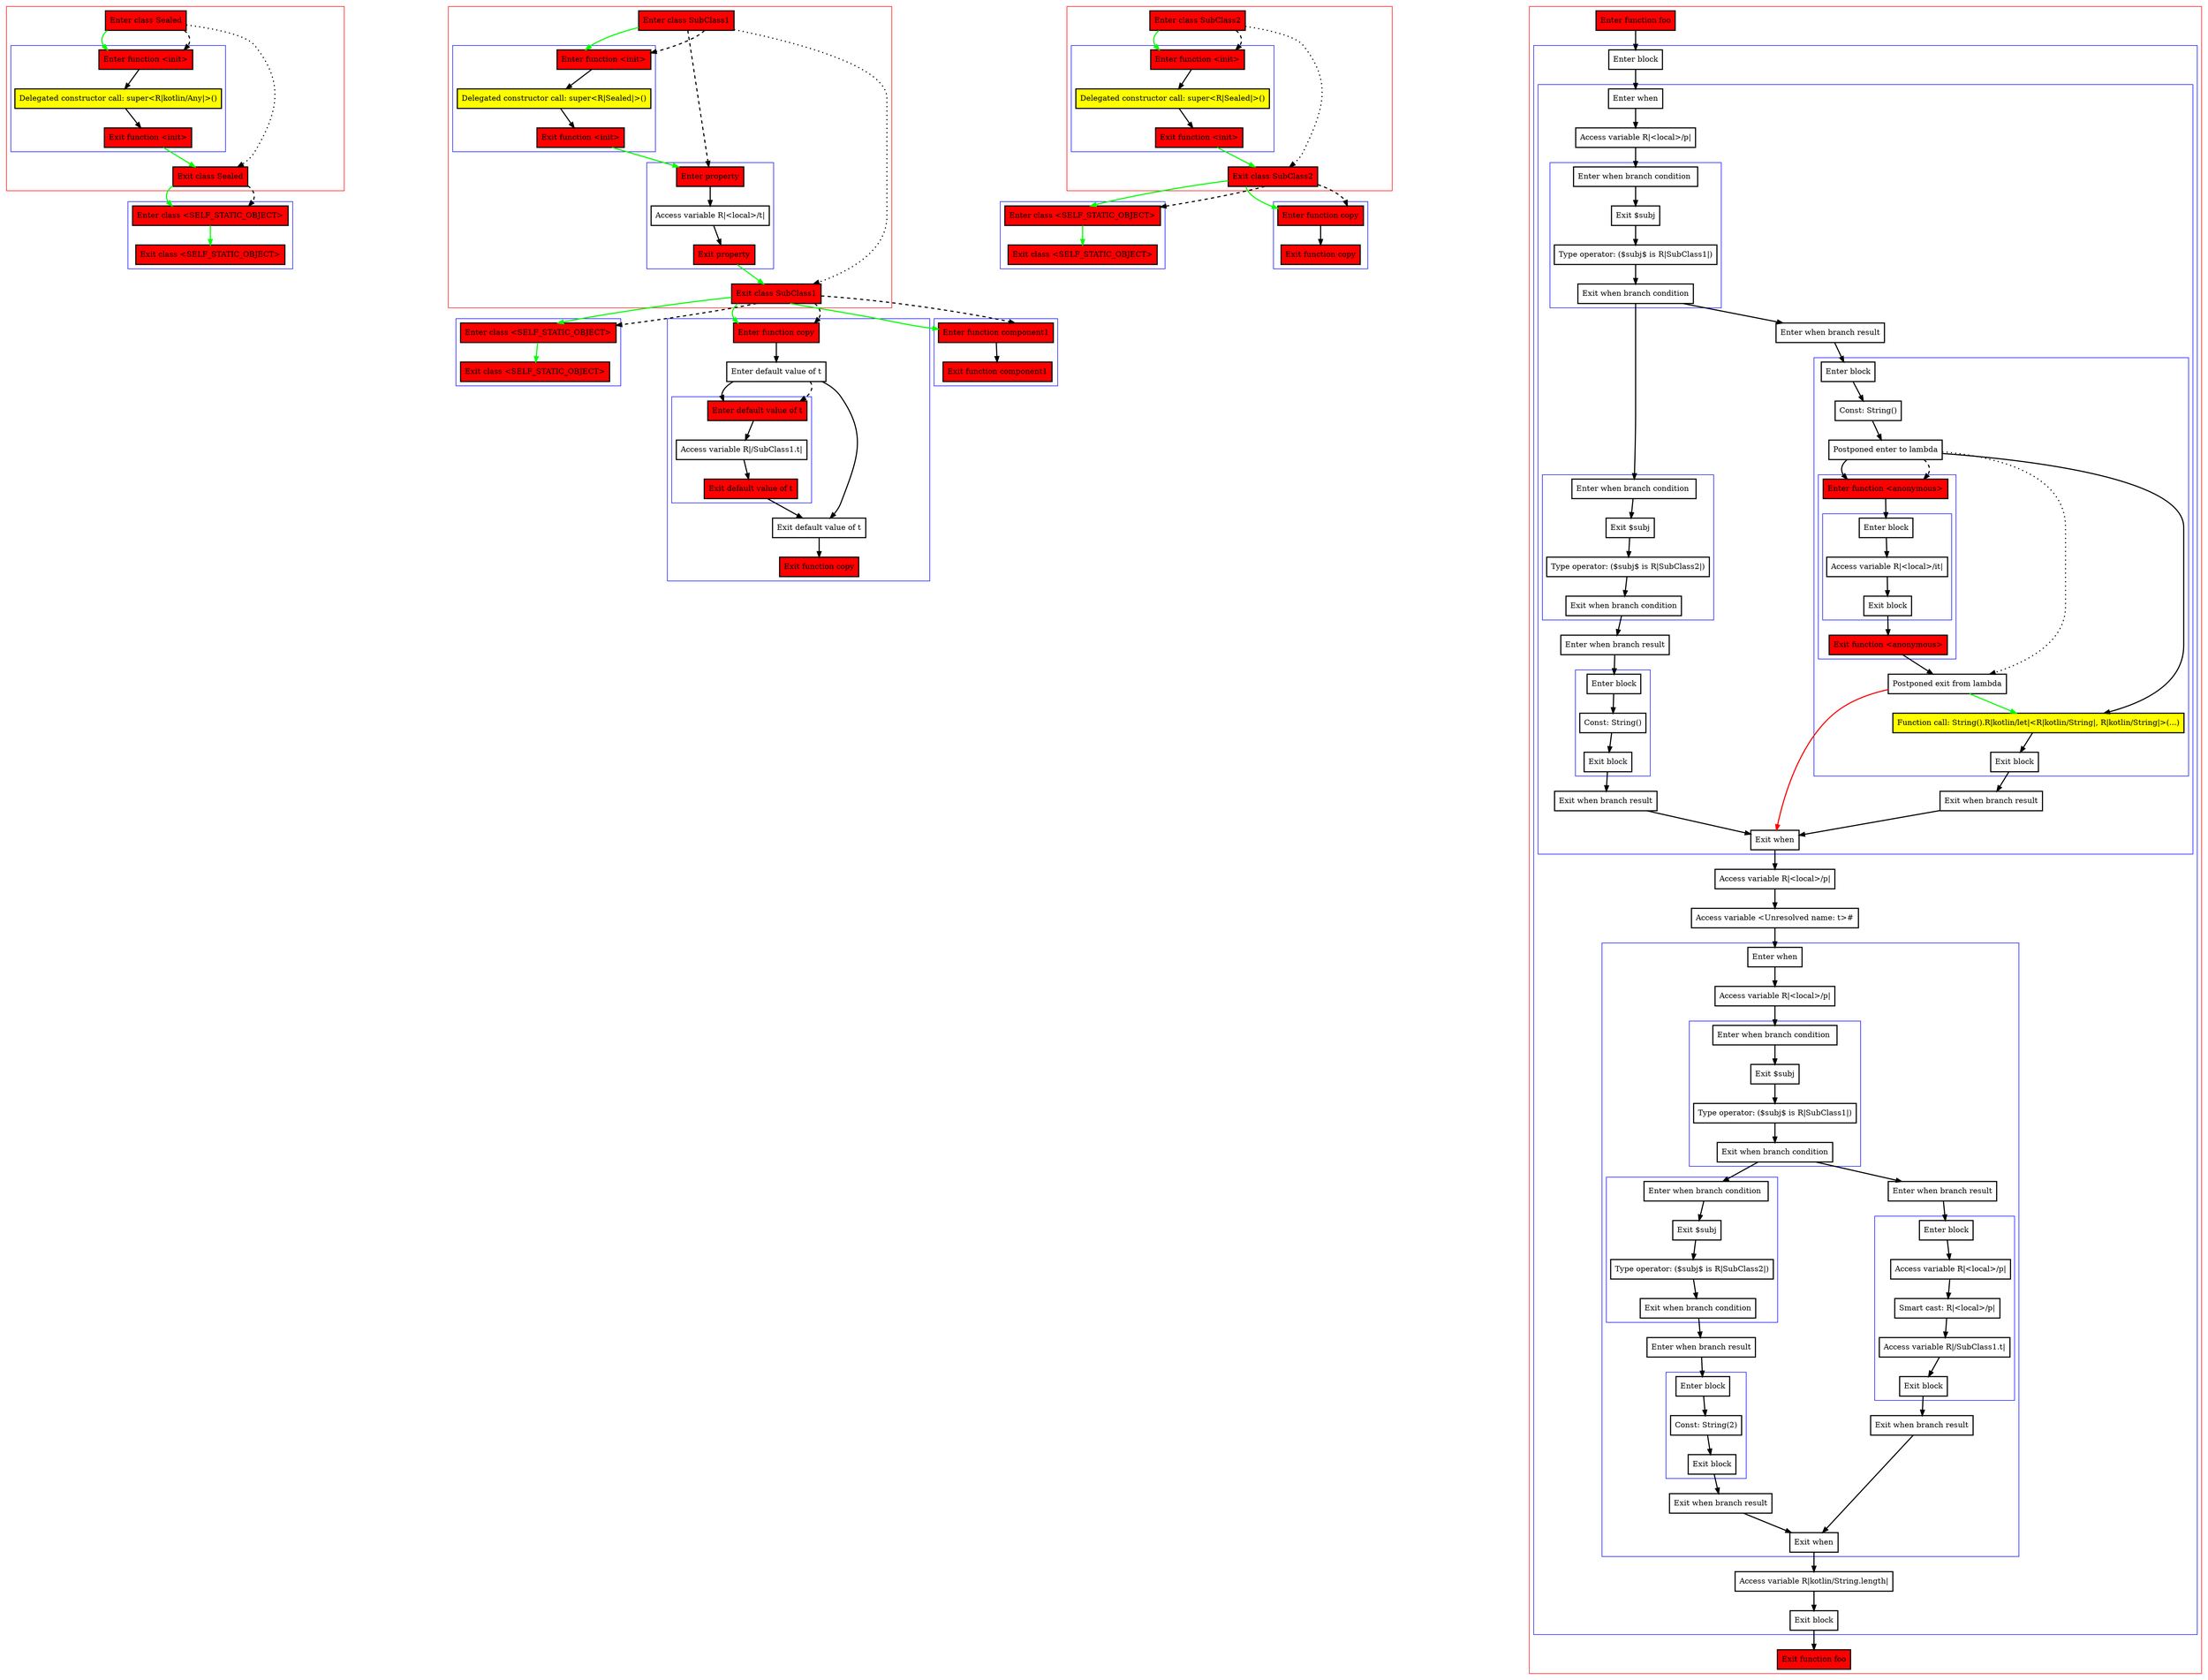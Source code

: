 digraph lambdaInWhenBranch_kt {
    graph [nodesep=3]
    node [shape=box penwidth=2]
    edge [penwidth=2]

    subgraph cluster_0 {
        color=red
        0 [label="Enter class Sealed" style="filled" fillcolor=red];
        subgraph cluster_1 {
            color=blue
            1 [label="Enter function <init>" style="filled" fillcolor=red];
            2 [label="Delegated constructor call: super<R|kotlin/Any|>()" style="filled" fillcolor=yellow];
            3 [label="Exit function <init>" style="filled" fillcolor=red];
        }
        4 [label="Exit class Sealed" style="filled" fillcolor=red];
    }
    subgraph cluster_2 {
        color=blue
        5 [label="Enter class <SELF_STATIC_OBJECT>" style="filled" fillcolor=red];
        6 [label="Exit class <SELF_STATIC_OBJECT>" style="filled" fillcolor=red];
    }
    0 -> {1} [color=green];
    0 -> {4} [style=dotted];
    0 -> {1} [style=dashed];
    1 -> {2};
    2 -> {3};
    3 -> {4} [color=green];
    4 -> {5} [color=green];
    4 -> {5} [style=dashed];
    5 -> {6} [color=green];

    subgraph cluster_3 {
        color=red
        7 [label="Enter class SubClass1" style="filled" fillcolor=red];
        subgraph cluster_4 {
            color=blue
            8 [label="Enter function <init>" style="filled" fillcolor=red];
            9 [label="Delegated constructor call: super<R|Sealed|>()" style="filled" fillcolor=yellow];
            10 [label="Exit function <init>" style="filled" fillcolor=red];
        }
        subgraph cluster_5 {
            color=blue
            11 [label="Enter property" style="filled" fillcolor=red];
            12 [label="Access variable R|<local>/t|"];
            13 [label="Exit property" style="filled" fillcolor=red];
        }
        14 [label="Exit class SubClass1" style="filled" fillcolor=red];
    }
    subgraph cluster_6 {
        color=blue
        15 [label="Enter class <SELF_STATIC_OBJECT>" style="filled" fillcolor=red];
        16 [label="Exit class <SELF_STATIC_OBJECT>" style="filled" fillcolor=red];
    }
    subgraph cluster_7 {
        color=blue
        17 [label="Enter function copy" style="filled" fillcolor=red];
        18 [label="Enter default value of t"];
        subgraph cluster_8 {
            color=blue
            19 [label="Enter default value of t" style="filled" fillcolor=red];
            20 [label="Access variable R|/SubClass1.t|"];
            21 [label="Exit default value of t" style="filled" fillcolor=red];
        }
        22 [label="Exit default value of t"];
        23 [label="Exit function copy" style="filled" fillcolor=red];
    }
    subgraph cluster_9 {
        color=blue
        24 [label="Enter function component1" style="filled" fillcolor=red];
        25 [label="Exit function component1" style="filled" fillcolor=red];
    }
    7 -> {8} [color=green];
    7 -> {14} [style=dotted];
    7 -> {8 11} [style=dashed];
    8 -> {9};
    9 -> {10};
    10 -> {11} [color=green];
    11 -> {12};
    12 -> {13};
    13 -> {14} [color=green];
    14 -> {15 17 24} [color=green];
    14 -> {15 17 24} [style=dashed];
    15 -> {16} [color=green];
    17 -> {18};
    18 -> {19 22};
    18 -> {19} [style=dashed];
    19 -> {20};
    20 -> {21};
    21 -> {22};
    22 -> {23};
    24 -> {25};

    subgraph cluster_10 {
        color=red
        26 [label="Enter class SubClass2" style="filled" fillcolor=red];
        subgraph cluster_11 {
            color=blue
            27 [label="Enter function <init>" style="filled" fillcolor=red];
            28 [label="Delegated constructor call: super<R|Sealed|>()" style="filled" fillcolor=yellow];
            29 [label="Exit function <init>" style="filled" fillcolor=red];
        }
        30 [label="Exit class SubClass2" style="filled" fillcolor=red];
    }
    subgraph cluster_12 {
        color=blue
        31 [label="Enter class <SELF_STATIC_OBJECT>" style="filled" fillcolor=red];
        32 [label="Exit class <SELF_STATIC_OBJECT>" style="filled" fillcolor=red];
    }
    subgraph cluster_13 {
        color=blue
        33 [label="Enter function copy" style="filled" fillcolor=red];
        34 [label="Exit function copy" style="filled" fillcolor=red];
    }
    26 -> {27} [color=green];
    26 -> {30} [style=dotted];
    26 -> {27} [style=dashed];
    27 -> {28};
    28 -> {29};
    29 -> {30} [color=green];
    30 -> {31 33} [color=green];
    30 -> {31 33} [style=dashed];
    31 -> {32} [color=green];
    33 -> {34};

    subgraph cluster_14 {
        color=red
        35 [label="Enter function foo" style="filled" fillcolor=red];
        subgraph cluster_15 {
            color=blue
            36 [label="Enter block"];
            subgraph cluster_16 {
                color=blue
                37 [label="Enter when"];
                38 [label="Access variable R|<local>/p|"];
                subgraph cluster_17 {
                    color=blue
                    39 [label="Enter when branch condition "];
                    40 [label="Exit $subj"];
                    41 [label="Type operator: ($subj$ is R|SubClass1|)"];
                    42 [label="Exit when branch condition"];
                }
                subgraph cluster_18 {
                    color=blue
                    43 [label="Enter when branch condition "];
                    44 [label="Exit $subj"];
                    45 [label="Type operator: ($subj$ is R|SubClass2|)"];
                    46 [label="Exit when branch condition"];
                }
                47 [label="Enter when branch result"];
                subgraph cluster_19 {
                    color=blue
                    48 [label="Enter block"];
                    49 [label="Const: String()"];
                    50 [label="Exit block"];
                }
                51 [label="Exit when branch result"];
                52 [label="Enter when branch result"];
                subgraph cluster_20 {
                    color=blue
                    53 [label="Enter block"];
                    54 [label="Const: String()"];
                    55 [label="Postponed enter to lambda"];
                    subgraph cluster_21 {
                        color=blue
                        56 [label="Enter function <anonymous>" style="filled" fillcolor=red];
                        subgraph cluster_22 {
                            color=blue
                            57 [label="Enter block"];
                            58 [label="Access variable R|<local>/it|"];
                            59 [label="Exit block"];
                        }
                        60 [label="Exit function <anonymous>" style="filled" fillcolor=red];
                    }
                    61 [label="Postponed exit from lambda"];
                    62 [label="Function call: String().R|kotlin/let|<R|kotlin/String|, R|kotlin/String|>(...)" style="filled" fillcolor=yellow];
                    63 [label="Exit block"];
                }
                64 [label="Exit when branch result"];
                65 [label="Exit when"];
            }
            66 [label="Access variable R|<local>/p|"];
            67 [label="Access variable <Unresolved name: t>#"];
            subgraph cluster_23 {
                color=blue
                68 [label="Enter when"];
                69 [label="Access variable R|<local>/p|"];
                subgraph cluster_24 {
                    color=blue
                    70 [label="Enter when branch condition "];
                    71 [label="Exit $subj"];
                    72 [label="Type operator: ($subj$ is R|SubClass1|)"];
                    73 [label="Exit when branch condition"];
                }
                subgraph cluster_25 {
                    color=blue
                    74 [label="Enter when branch condition "];
                    75 [label="Exit $subj"];
                    76 [label="Type operator: ($subj$ is R|SubClass2|)"];
                    77 [label="Exit when branch condition"];
                }
                78 [label="Enter when branch result"];
                subgraph cluster_26 {
                    color=blue
                    79 [label="Enter block"];
                    80 [label="Const: String(2)"];
                    81 [label="Exit block"];
                }
                82 [label="Exit when branch result"];
                83 [label="Enter when branch result"];
                subgraph cluster_27 {
                    color=blue
                    84 [label="Enter block"];
                    85 [label="Access variable R|<local>/p|"];
                    86 [label="Smart cast: R|<local>/p|"];
                    87 [label="Access variable R|/SubClass1.t|"];
                    88 [label="Exit block"];
                }
                89 [label="Exit when branch result"];
                90 [label="Exit when"];
            }
            91 [label="Access variable R|kotlin/String.length|"];
            92 [label="Exit block"];
        }
        93 [label="Exit function foo" style="filled" fillcolor=red];
    }
    35 -> {36};
    36 -> {37};
    37 -> {38};
    38 -> {39};
    39 -> {40};
    40 -> {41};
    41 -> {42};
    42 -> {43 52};
    43 -> {44};
    44 -> {45};
    45 -> {46};
    46 -> {47};
    47 -> {48};
    48 -> {49};
    49 -> {50};
    50 -> {51};
    51 -> {65};
    52 -> {53};
    53 -> {54};
    54 -> {55};
    55 -> {56 62};
    55 -> {61} [style=dotted];
    55 -> {56} [style=dashed];
    56 -> {57};
    57 -> {58};
    58 -> {59};
    59 -> {60};
    60 -> {61};
    61 -> {62} [color=green];
    61 -> {65} [color=red];
    62 -> {63};
    63 -> {64};
    64 -> {65};
    65 -> {66};
    66 -> {67};
    67 -> {68};
    68 -> {69};
    69 -> {70};
    70 -> {71};
    71 -> {72};
    72 -> {73};
    73 -> {74 83};
    74 -> {75};
    75 -> {76};
    76 -> {77};
    77 -> {78};
    78 -> {79};
    79 -> {80};
    80 -> {81};
    81 -> {82};
    82 -> {90};
    83 -> {84};
    84 -> {85};
    85 -> {86};
    86 -> {87};
    87 -> {88};
    88 -> {89};
    89 -> {90};
    90 -> {91};
    91 -> {92};
    92 -> {93};

}

